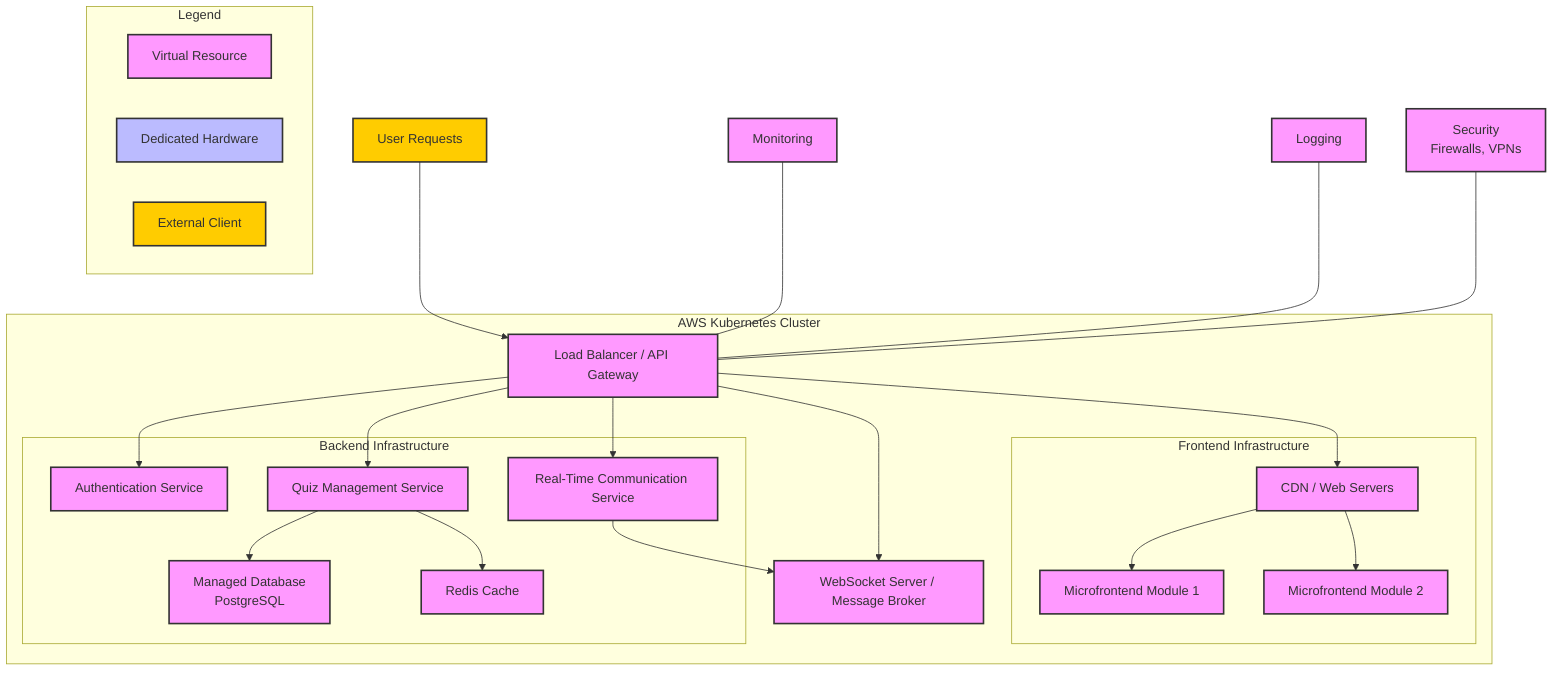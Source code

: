 %% Detailed Distribution Diagram for Quiz Platform
flowchart TD
    %% External Client
    User[User Requests]:::external

    %% Virtual Layer in Availability Zone 1
    subgraph K8S[AWS Kubernetes Cluster]
        LB1[Load Balancer / API Gateway]:::virtual
        subgraph Frontend1[Frontend Infrastructure]
            CDN1[CDN / Web Servers]:::virtual
            MF1[Microfrontend Module 1]:::virtual
            MF2[Microfrontend Module 2]:::virtual
        end
        subgraph Backend1[Backend Infrastructure]
            MS1[Authentication Service]:::virtual
            MS2[Quiz Management Service]:::virtual
            MS3[Real-Time Communication Service]:::virtual
            %% Shared Specialized Components
            DB[Managed Database<br>PostgreSQL]:::virtual
            RC[Redis Cache]:::virtual
        end
        WS1[WebSocket Server / Message Broker]:::virtual
    end

    %% Cross-Cutting Components
    MON[Monitoring]:::virtual
    LOG[Logging]:::virtual
    SEC[Security<br>Firewalls, VPNs]:::virtual

    %% Mapping Virtual Resources to Physical Hosts
    %% LB1 -->|Deployed on| PH_A
    %% CDN1 -->|Deployed on| PH_A
    %% MS1 -->|Deployed on| PH_A
    %% WS1 -->|Deployed on| PH_A

    %% External access via Load Balancers
    User --> LB1

    %% Internal communication in AZ1
    LB1 --> CDN1
    LB1 --> WS1
    LB1 --> MS1
    LB1 --> MS2
    LB1 --> MS3
    CDN1 --> MF1
    CDN1 --> MF2
    MS3 --> WS1

    %% Communication to shared specialized components
    MS2 --> DB
    MS2 --> RC

    %% Cross-Cutting Services Integration
    MON --- LB1
    LOG --- LB1
    SEC --- LB1

    %% Legend Informational, not connected
    subgraph Legend[Legend]
      direction LR
      VIRTUAL[Virtual Resource]:::virtual
      DEDICATED[Dedicated Hardware]:::dedicated
      EXTERNAL[External Client]:::external
    end

%% Style Definitions
classDef dedicated fill:#bbf,stroke:#333,stroke-width:2px;
classDef virtual fill:#f9f,stroke:#333,stroke-width:2px;
classDef external fill:#ffcc00,stroke:#333,stroke-width:2px;